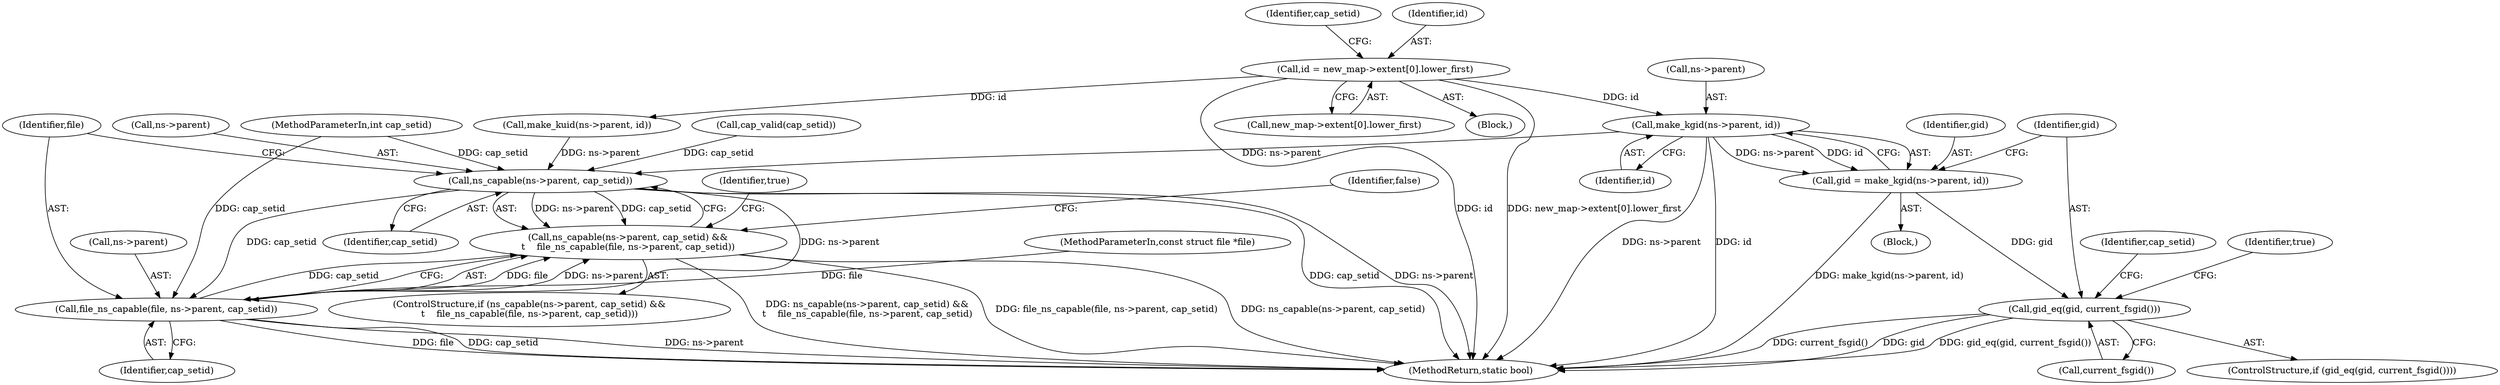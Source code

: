 digraph "0_linux_6708075f104c3c9b04b23336bb0366ca30c3931b_0@pointer" {
"1000164" [label="(Call,make_kgid(ns->parent, id))"];
"1000127" [label="(Call,id = new_map->extent[0].lower_first)"];
"1000162" [label="(Call,gid = make_kgid(ns->parent, id))"];
"1000170" [label="(Call,gid_eq(gid, current_fsgid()))"];
"1000183" [label="(Call,ns_capable(ns->parent, cap_setid))"];
"1000182" [label="(Call,ns_capable(ns->parent, cap_setid) &&\n\t    file_ns_capable(file, ns->parent, cap_setid))"];
"1000188" [label="(Call,file_ns_capable(file, ns->parent, cap_setid))"];
"1000198" [label="(MethodReturn,static bool)"];
"1000178" [label="(Identifier,cap_setid)"];
"1000182" [label="(Call,ns_capable(ns->parent, cap_setid) &&\n\t    file_ns_capable(file, ns->parent, cap_setid))"];
"1000174" [label="(Identifier,true)"];
"1000195" [label="(Identifier,true)"];
"1000138" [label="(Identifier,cap_setid)"];
"1000181" [label="(ControlStructure,if (ns_capable(ns->parent, cap_setid) &&\n\t    file_ns_capable(file, ns->parent, cap_setid)))"];
"1000144" [label="(Call,make_kuid(ns->parent, id))"];
"1000188" [label="(Call,file_ns_capable(file, ns->parent, cap_setid))"];
"1000177" [label="(Call,cap_valid(cap_setid))"];
"1000129" [label="(Call,new_map->extent[0].lower_first)"];
"1000171" [label="(Identifier,gid)"];
"1000165" [label="(Call,ns->parent)"];
"1000197" [label="(Identifier,false)"];
"1000189" [label="(Identifier,file)"];
"1000104" [label="(MethodParameterIn,const struct file *file)"];
"1000127" [label="(Call,id = new_map->extent[0].lower_first)"];
"1000184" [label="(Call,ns->parent)"];
"1000193" [label="(Identifier,cap_setid)"];
"1000172" [label="(Call,current_fsgid())"];
"1000106" [label="(MethodParameterIn,int cap_setid)"];
"1000128" [label="(Identifier,id)"];
"1000163" [label="(Identifier,gid)"];
"1000187" [label="(Identifier,cap_setid)"];
"1000162" [label="(Call,gid = make_kgid(ns->parent, id))"];
"1000125" [label="(Block,)"];
"1000168" [label="(Identifier,id)"];
"1000160" [label="(Block,)"];
"1000190" [label="(Call,ns->parent)"];
"1000164" [label="(Call,make_kgid(ns->parent, id))"];
"1000169" [label="(ControlStructure,if (gid_eq(gid, current_fsgid())))"];
"1000183" [label="(Call,ns_capable(ns->parent, cap_setid))"];
"1000170" [label="(Call,gid_eq(gid, current_fsgid()))"];
"1000164" -> "1000162"  [label="AST: "];
"1000164" -> "1000168"  [label="CFG: "];
"1000165" -> "1000164"  [label="AST: "];
"1000168" -> "1000164"  [label="AST: "];
"1000162" -> "1000164"  [label="CFG: "];
"1000164" -> "1000198"  [label="DDG: ns->parent"];
"1000164" -> "1000198"  [label="DDG: id"];
"1000164" -> "1000162"  [label="DDG: ns->parent"];
"1000164" -> "1000162"  [label="DDG: id"];
"1000127" -> "1000164"  [label="DDG: id"];
"1000164" -> "1000183"  [label="DDG: ns->parent"];
"1000127" -> "1000125"  [label="AST: "];
"1000127" -> "1000129"  [label="CFG: "];
"1000128" -> "1000127"  [label="AST: "];
"1000129" -> "1000127"  [label="AST: "];
"1000138" -> "1000127"  [label="CFG: "];
"1000127" -> "1000198"  [label="DDG: new_map->extent[0].lower_first"];
"1000127" -> "1000198"  [label="DDG: id"];
"1000127" -> "1000144"  [label="DDG: id"];
"1000162" -> "1000160"  [label="AST: "];
"1000163" -> "1000162"  [label="AST: "];
"1000171" -> "1000162"  [label="CFG: "];
"1000162" -> "1000198"  [label="DDG: make_kgid(ns->parent, id)"];
"1000162" -> "1000170"  [label="DDG: gid"];
"1000170" -> "1000169"  [label="AST: "];
"1000170" -> "1000172"  [label="CFG: "];
"1000171" -> "1000170"  [label="AST: "];
"1000172" -> "1000170"  [label="AST: "];
"1000174" -> "1000170"  [label="CFG: "];
"1000178" -> "1000170"  [label="CFG: "];
"1000170" -> "1000198"  [label="DDG: current_fsgid()"];
"1000170" -> "1000198"  [label="DDG: gid"];
"1000170" -> "1000198"  [label="DDG: gid_eq(gid, current_fsgid())"];
"1000183" -> "1000182"  [label="AST: "];
"1000183" -> "1000187"  [label="CFG: "];
"1000184" -> "1000183"  [label="AST: "];
"1000187" -> "1000183"  [label="AST: "];
"1000189" -> "1000183"  [label="CFG: "];
"1000182" -> "1000183"  [label="CFG: "];
"1000183" -> "1000198"  [label="DDG: cap_setid"];
"1000183" -> "1000198"  [label="DDG: ns->parent"];
"1000183" -> "1000182"  [label="DDG: ns->parent"];
"1000183" -> "1000182"  [label="DDG: cap_setid"];
"1000144" -> "1000183"  [label="DDG: ns->parent"];
"1000177" -> "1000183"  [label="DDG: cap_setid"];
"1000106" -> "1000183"  [label="DDG: cap_setid"];
"1000183" -> "1000188"  [label="DDG: ns->parent"];
"1000183" -> "1000188"  [label="DDG: cap_setid"];
"1000182" -> "1000181"  [label="AST: "];
"1000182" -> "1000188"  [label="CFG: "];
"1000188" -> "1000182"  [label="AST: "];
"1000195" -> "1000182"  [label="CFG: "];
"1000197" -> "1000182"  [label="CFG: "];
"1000182" -> "1000198"  [label="DDG: ns_capable(ns->parent, cap_setid) &&\n\t    file_ns_capable(file, ns->parent, cap_setid)"];
"1000182" -> "1000198"  [label="DDG: file_ns_capable(file, ns->parent, cap_setid)"];
"1000182" -> "1000198"  [label="DDG: ns_capable(ns->parent, cap_setid)"];
"1000188" -> "1000182"  [label="DDG: file"];
"1000188" -> "1000182"  [label="DDG: ns->parent"];
"1000188" -> "1000182"  [label="DDG: cap_setid"];
"1000188" -> "1000193"  [label="CFG: "];
"1000189" -> "1000188"  [label="AST: "];
"1000190" -> "1000188"  [label="AST: "];
"1000193" -> "1000188"  [label="AST: "];
"1000188" -> "1000198"  [label="DDG: ns->parent"];
"1000188" -> "1000198"  [label="DDG: file"];
"1000188" -> "1000198"  [label="DDG: cap_setid"];
"1000104" -> "1000188"  [label="DDG: file"];
"1000106" -> "1000188"  [label="DDG: cap_setid"];
}
